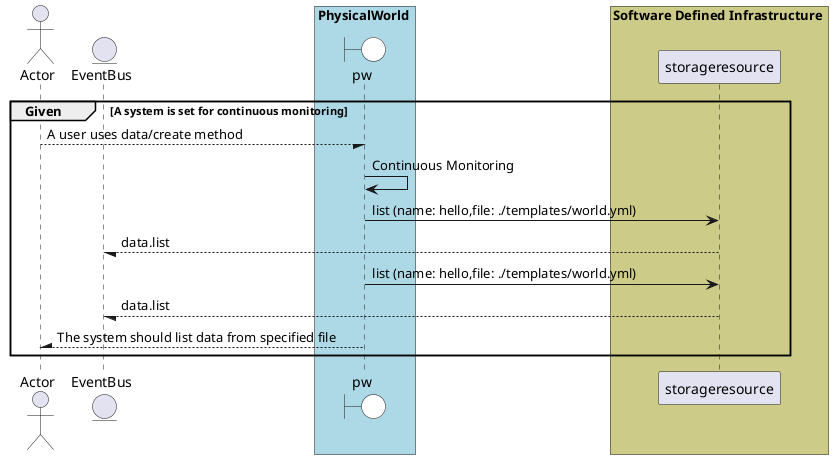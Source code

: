 @startuml


actor "Actor"


entity EventBus

box PhysicalWorld #lightblue
    boundary pw #white
end box


box Software Defined Infrastructure #cccc88
            participant storageresource
    end box

group Given [A system is set for continuous monitoring]

"Actor" --/ pw: A user uses data/create method
"pw" -> pw: Continuous Monitoring

    pw -> "storageresource": list (name: hello,file: ./templates/world.yml)

    "storageresource" --/ EventBus: data.list

    pw -> "storageresource": list (name: hello,file: ./templates/world.yml)

    "storageresource" --/ EventBus: data.list



"Actor" /-- pw: The system should list data from specified file


end

@enduml
